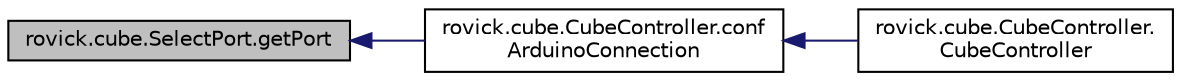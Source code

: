 digraph "rovick.cube.SelectPort.getPort"
{
  edge [fontname="Helvetica",fontsize="10",labelfontname="Helvetica",labelfontsize="10"];
  node [fontname="Helvetica",fontsize="10",shape=record];
  rankdir="LR";
  Node30 [label="rovick.cube.SelectPort.getPort",height=0.2,width=0.4,color="black", fillcolor="grey75", style="filled", fontcolor="black"];
  Node30 -> Node31 [dir="back",color="midnightblue",fontsize="10",style="solid",fontname="Helvetica"];
  Node31 [label="rovick.cube.CubeController.conf\lArduinoConnection",height=0.2,width=0.4,color="black", fillcolor="white", style="filled",URL="$classrovick_1_1cube_1_1_cube_controller.html#a598607922771c1744e2ce04686b09a6a"];
  Node31 -> Node32 [dir="back",color="midnightblue",fontsize="10",style="solid",fontname="Helvetica"];
  Node32 [label="rovick.cube.CubeController.\lCubeController",height=0.2,width=0.4,color="black", fillcolor="white", style="filled",URL="$classrovick_1_1cube_1_1_cube_controller.html#aef64e6eaeb0b44ad2f23383398bfca7f"];
}
